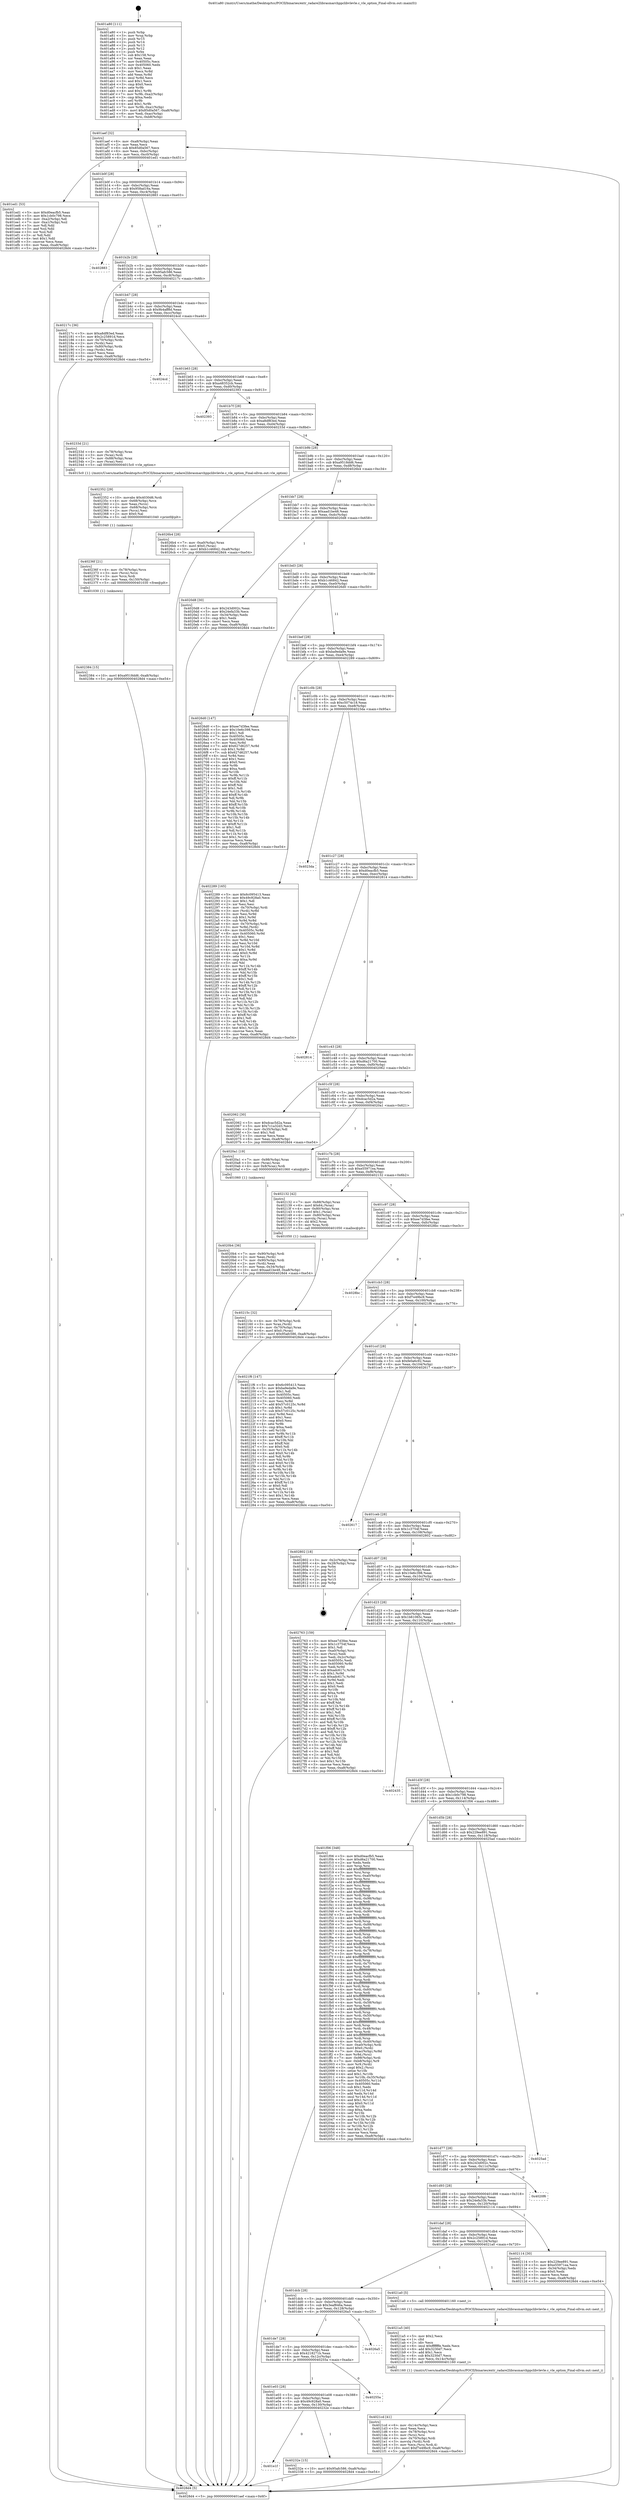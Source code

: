 digraph "0x401a80" {
  label = "0x401a80 (/mnt/c/Users/mathe/Desktop/tcc/POCII/binaries/extr_radare2librasmarchppclibvlevle.c_vle_option_Final-ollvm.out::main(0))"
  labelloc = "t"
  node[shape=record]

  Entry [label="",width=0.3,height=0.3,shape=circle,fillcolor=black,style=filled]
  "0x401aef" [label="{
     0x401aef [32]\l
     | [instrs]\l
     &nbsp;&nbsp;0x401aef \<+6\>: mov -0xa8(%rbp),%eax\l
     &nbsp;&nbsp;0x401af5 \<+2\>: mov %eax,%ecx\l
     &nbsp;&nbsp;0x401af7 \<+6\>: sub $0x85d0a567,%ecx\l
     &nbsp;&nbsp;0x401afd \<+6\>: mov %eax,-0xbc(%rbp)\l
     &nbsp;&nbsp;0x401b03 \<+6\>: mov %ecx,-0xc0(%rbp)\l
     &nbsp;&nbsp;0x401b09 \<+6\>: je 0000000000401ed1 \<main+0x451\>\l
  }"]
  "0x401ed1" [label="{
     0x401ed1 [53]\l
     | [instrs]\l
     &nbsp;&nbsp;0x401ed1 \<+5\>: mov $0xd0eacfb5,%eax\l
     &nbsp;&nbsp;0x401ed6 \<+5\>: mov $0x1cb0c798,%ecx\l
     &nbsp;&nbsp;0x401edb \<+6\>: mov -0xa2(%rbp),%dl\l
     &nbsp;&nbsp;0x401ee1 \<+7\>: mov -0xa1(%rbp),%sil\l
     &nbsp;&nbsp;0x401ee8 \<+3\>: mov %dl,%dil\l
     &nbsp;&nbsp;0x401eeb \<+3\>: and %sil,%dil\l
     &nbsp;&nbsp;0x401eee \<+3\>: xor %sil,%dl\l
     &nbsp;&nbsp;0x401ef1 \<+3\>: or %dl,%dil\l
     &nbsp;&nbsp;0x401ef4 \<+4\>: test $0x1,%dil\l
     &nbsp;&nbsp;0x401ef8 \<+3\>: cmovne %ecx,%eax\l
     &nbsp;&nbsp;0x401efb \<+6\>: mov %eax,-0xa8(%rbp)\l
     &nbsp;&nbsp;0x401f01 \<+5\>: jmp 00000000004028d4 \<main+0xe54\>\l
  }"]
  "0x401b0f" [label="{
     0x401b0f [28]\l
     | [instrs]\l
     &nbsp;&nbsp;0x401b0f \<+5\>: jmp 0000000000401b14 \<main+0x94\>\l
     &nbsp;&nbsp;0x401b14 \<+6\>: mov -0xbc(%rbp),%eax\l
     &nbsp;&nbsp;0x401b1a \<+5\>: sub $0x958ad16a,%eax\l
     &nbsp;&nbsp;0x401b1f \<+6\>: mov %eax,-0xc4(%rbp)\l
     &nbsp;&nbsp;0x401b25 \<+6\>: je 0000000000402883 \<main+0xe03\>\l
  }"]
  "0x4028d4" [label="{
     0x4028d4 [5]\l
     | [instrs]\l
     &nbsp;&nbsp;0x4028d4 \<+5\>: jmp 0000000000401aef \<main+0x6f\>\l
  }"]
  "0x401a80" [label="{
     0x401a80 [111]\l
     | [instrs]\l
     &nbsp;&nbsp;0x401a80 \<+1\>: push %rbp\l
     &nbsp;&nbsp;0x401a81 \<+3\>: mov %rsp,%rbp\l
     &nbsp;&nbsp;0x401a84 \<+2\>: push %r15\l
     &nbsp;&nbsp;0x401a86 \<+2\>: push %r14\l
     &nbsp;&nbsp;0x401a88 \<+2\>: push %r13\l
     &nbsp;&nbsp;0x401a8a \<+2\>: push %r12\l
     &nbsp;&nbsp;0x401a8c \<+1\>: push %rbx\l
     &nbsp;&nbsp;0x401a8d \<+7\>: sub $0x158,%rsp\l
     &nbsp;&nbsp;0x401a94 \<+2\>: xor %eax,%eax\l
     &nbsp;&nbsp;0x401a96 \<+7\>: mov 0x40505c,%ecx\l
     &nbsp;&nbsp;0x401a9d \<+7\>: mov 0x405060,%edx\l
     &nbsp;&nbsp;0x401aa4 \<+3\>: sub $0x1,%eax\l
     &nbsp;&nbsp;0x401aa7 \<+3\>: mov %ecx,%r8d\l
     &nbsp;&nbsp;0x401aaa \<+3\>: add %eax,%r8d\l
     &nbsp;&nbsp;0x401aad \<+4\>: imul %r8d,%ecx\l
     &nbsp;&nbsp;0x401ab1 \<+3\>: and $0x1,%ecx\l
     &nbsp;&nbsp;0x401ab4 \<+3\>: cmp $0x0,%ecx\l
     &nbsp;&nbsp;0x401ab7 \<+4\>: sete %r9b\l
     &nbsp;&nbsp;0x401abb \<+4\>: and $0x1,%r9b\l
     &nbsp;&nbsp;0x401abf \<+7\>: mov %r9b,-0xa2(%rbp)\l
     &nbsp;&nbsp;0x401ac6 \<+3\>: cmp $0xa,%edx\l
     &nbsp;&nbsp;0x401ac9 \<+4\>: setl %r9b\l
     &nbsp;&nbsp;0x401acd \<+4\>: and $0x1,%r9b\l
     &nbsp;&nbsp;0x401ad1 \<+7\>: mov %r9b,-0xa1(%rbp)\l
     &nbsp;&nbsp;0x401ad8 \<+10\>: movl $0x85d0a567,-0xa8(%rbp)\l
     &nbsp;&nbsp;0x401ae2 \<+6\>: mov %edi,-0xac(%rbp)\l
     &nbsp;&nbsp;0x401ae8 \<+7\>: mov %rsi,-0xb8(%rbp)\l
  }"]
  Exit [label="",width=0.3,height=0.3,shape=circle,fillcolor=black,style=filled,peripheries=2]
  "0x402883" [label="{
     0x402883\l
  }", style=dashed]
  "0x401b2b" [label="{
     0x401b2b [28]\l
     | [instrs]\l
     &nbsp;&nbsp;0x401b2b \<+5\>: jmp 0000000000401b30 \<main+0xb0\>\l
     &nbsp;&nbsp;0x401b30 \<+6\>: mov -0xbc(%rbp),%eax\l
     &nbsp;&nbsp;0x401b36 \<+5\>: sub $0x95afc586,%eax\l
     &nbsp;&nbsp;0x401b3b \<+6\>: mov %eax,-0xc8(%rbp)\l
     &nbsp;&nbsp;0x401b41 \<+6\>: je 000000000040217c \<main+0x6fc\>\l
  }"]
  "0x402384" [label="{
     0x402384 [15]\l
     | [instrs]\l
     &nbsp;&nbsp;0x402384 \<+10\>: movl $0xa9518dd6,-0xa8(%rbp)\l
     &nbsp;&nbsp;0x40238e \<+5\>: jmp 00000000004028d4 \<main+0xe54\>\l
  }"]
  "0x40217c" [label="{
     0x40217c [36]\l
     | [instrs]\l
     &nbsp;&nbsp;0x40217c \<+5\>: mov $0xa8df83ed,%eax\l
     &nbsp;&nbsp;0x402181 \<+5\>: mov $0x2c25891d,%ecx\l
     &nbsp;&nbsp;0x402186 \<+4\>: mov -0x70(%rbp),%rdx\l
     &nbsp;&nbsp;0x40218a \<+2\>: mov (%rdx),%esi\l
     &nbsp;&nbsp;0x40218c \<+4\>: mov -0x80(%rbp),%rdx\l
     &nbsp;&nbsp;0x402190 \<+2\>: cmp (%rdx),%esi\l
     &nbsp;&nbsp;0x402192 \<+3\>: cmovl %ecx,%eax\l
     &nbsp;&nbsp;0x402195 \<+6\>: mov %eax,-0xa8(%rbp)\l
     &nbsp;&nbsp;0x40219b \<+5\>: jmp 00000000004028d4 \<main+0xe54\>\l
  }"]
  "0x401b47" [label="{
     0x401b47 [28]\l
     | [instrs]\l
     &nbsp;&nbsp;0x401b47 \<+5\>: jmp 0000000000401b4c \<main+0xcc\>\l
     &nbsp;&nbsp;0x401b4c \<+6\>: mov -0xbc(%rbp),%eax\l
     &nbsp;&nbsp;0x401b52 \<+5\>: sub $0x9b4aff8d,%eax\l
     &nbsp;&nbsp;0x401b57 \<+6\>: mov %eax,-0xcc(%rbp)\l
     &nbsp;&nbsp;0x401b5d \<+6\>: je 00000000004024cd \<main+0xa4d\>\l
  }"]
  "0x40236f" [label="{
     0x40236f [21]\l
     | [instrs]\l
     &nbsp;&nbsp;0x40236f \<+4\>: mov -0x78(%rbp),%rcx\l
     &nbsp;&nbsp;0x402373 \<+3\>: mov (%rcx),%rcx\l
     &nbsp;&nbsp;0x402376 \<+3\>: mov %rcx,%rdi\l
     &nbsp;&nbsp;0x402379 \<+6\>: mov %eax,-0x150(%rbp)\l
     &nbsp;&nbsp;0x40237f \<+5\>: call 0000000000401030 \<free@plt\>\l
     | [calls]\l
     &nbsp;&nbsp;0x401030 \{1\} (unknown)\l
  }"]
  "0x4024cd" [label="{
     0x4024cd\l
  }", style=dashed]
  "0x401b63" [label="{
     0x401b63 [28]\l
     | [instrs]\l
     &nbsp;&nbsp;0x401b63 \<+5\>: jmp 0000000000401b68 \<main+0xe8\>\l
     &nbsp;&nbsp;0x401b68 \<+6\>: mov -0xbc(%rbp),%eax\l
     &nbsp;&nbsp;0x401b6e \<+5\>: sub $0xa48352cb,%eax\l
     &nbsp;&nbsp;0x401b73 \<+6\>: mov %eax,-0xd0(%rbp)\l
     &nbsp;&nbsp;0x401b79 \<+6\>: je 0000000000402393 \<main+0x913\>\l
  }"]
  "0x402352" [label="{
     0x402352 [29]\l
     | [instrs]\l
     &nbsp;&nbsp;0x402352 \<+10\>: movabs $0x4030d6,%rdi\l
     &nbsp;&nbsp;0x40235c \<+4\>: mov -0x68(%rbp),%rcx\l
     &nbsp;&nbsp;0x402360 \<+2\>: mov %eax,(%rcx)\l
     &nbsp;&nbsp;0x402362 \<+4\>: mov -0x68(%rbp),%rcx\l
     &nbsp;&nbsp;0x402366 \<+2\>: mov (%rcx),%esi\l
     &nbsp;&nbsp;0x402368 \<+2\>: mov $0x0,%al\l
     &nbsp;&nbsp;0x40236a \<+5\>: call 0000000000401040 \<printf@plt\>\l
     | [calls]\l
     &nbsp;&nbsp;0x401040 \{1\} (unknown)\l
  }"]
  "0x402393" [label="{
     0x402393\l
  }", style=dashed]
  "0x401b7f" [label="{
     0x401b7f [28]\l
     | [instrs]\l
     &nbsp;&nbsp;0x401b7f \<+5\>: jmp 0000000000401b84 \<main+0x104\>\l
     &nbsp;&nbsp;0x401b84 \<+6\>: mov -0xbc(%rbp),%eax\l
     &nbsp;&nbsp;0x401b8a \<+5\>: sub $0xa8df83ed,%eax\l
     &nbsp;&nbsp;0x401b8f \<+6\>: mov %eax,-0xd4(%rbp)\l
     &nbsp;&nbsp;0x401b95 \<+6\>: je 000000000040233d \<main+0x8bd\>\l
  }"]
  "0x401e1f" [label="{
     0x401e1f\l
  }", style=dashed]
  "0x40233d" [label="{
     0x40233d [21]\l
     | [instrs]\l
     &nbsp;&nbsp;0x40233d \<+4\>: mov -0x78(%rbp),%rax\l
     &nbsp;&nbsp;0x402341 \<+3\>: mov (%rax),%rdi\l
     &nbsp;&nbsp;0x402344 \<+7\>: mov -0x88(%rbp),%rax\l
     &nbsp;&nbsp;0x40234b \<+2\>: mov (%rax),%esi\l
     &nbsp;&nbsp;0x40234d \<+5\>: call 00000000004015c0 \<vle_option\>\l
     | [calls]\l
     &nbsp;&nbsp;0x4015c0 \{1\} (/mnt/c/Users/mathe/Desktop/tcc/POCII/binaries/extr_radare2librasmarchppclibvlevle.c_vle_option_Final-ollvm.out::vle_option)\l
  }"]
  "0x401b9b" [label="{
     0x401b9b [28]\l
     | [instrs]\l
     &nbsp;&nbsp;0x401b9b \<+5\>: jmp 0000000000401ba0 \<main+0x120\>\l
     &nbsp;&nbsp;0x401ba0 \<+6\>: mov -0xbc(%rbp),%eax\l
     &nbsp;&nbsp;0x401ba6 \<+5\>: sub $0xa9518dd6,%eax\l
     &nbsp;&nbsp;0x401bab \<+6\>: mov %eax,-0xd8(%rbp)\l
     &nbsp;&nbsp;0x401bb1 \<+6\>: je 00000000004026b4 \<main+0xc34\>\l
  }"]
  "0x40232e" [label="{
     0x40232e [15]\l
     | [instrs]\l
     &nbsp;&nbsp;0x40232e \<+10\>: movl $0x95afc586,-0xa8(%rbp)\l
     &nbsp;&nbsp;0x402338 \<+5\>: jmp 00000000004028d4 \<main+0xe54\>\l
  }"]
  "0x4026b4" [label="{
     0x4026b4 [28]\l
     | [instrs]\l
     &nbsp;&nbsp;0x4026b4 \<+7\>: mov -0xa0(%rbp),%rax\l
     &nbsp;&nbsp;0x4026bb \<+6\>: movl $0x0,(%rax)\l
     &nbsp;&nbsp;0x4026c1 \<+10\>: movl $0xb1c46842,-0xa8(%rbp)\l
     &nbsp;&nbsp;0x4026cb \<+5\>: jmp 00000000004028d4 \<main+0xe54\>\l
  }"]
  "0x401bb7" [label="{
     0x401bb7 [28]\l
     | [instrs]\l
     &nbsp;&nbsp;0x401bb7 \<+5\>: jmp 0000000000401bbc \<main+0x13c\>\l
     &nbsp;&nbsp;0x401bbc \<+6\>: mov -0xbc(%rbp),%eax\l
     &nbsp;&nbsp;0x401bc2 \<+5\>: sub $0xaad1be48,%eax\l
     &nbsp;&nbsp;0x401bc7 \<+6\>: mov %eax,-0xdc(%rbp)\l
     &nbsp;&nbsp;0x401bcd \<+6\>: je 00000000004020d8 \<main+0x658\>\l
  }"]
  "0x401e03" [label="{
     0x401e03 [28]\l
     | [instrs]\l
     &nbsp;&nbsp;0x401e03 \<+5\>: jmp 0000000000401e08 \<main+0x388\>\l
     &nbsp;&nbsp;0x401e08 \<+6\>: mov -0xbc(%rbp),%eax\l
     &nbsp;&nbsp;0x401e0e \<+5\>: sub $0x49c928a0,%eax\l
     &nbsp;&nbsp;0x401e13 \<+6\>: mov %eax,-0x130(%rbp)\l
     &nbsp;&nbsp;0x401e19 \<+6\>: je 000000000040232e \<main+0x8ae\>\l
  }"]
  "0x4020d8" [label="{
     0x4020d8 [30]\l
     | [instrs]\l
     &nbsp;&nbsp;0x4020d8 \<+5\>: mov $0x243d002c,%eax\l
     &nbsp;&nbsp;0x4020dd \<+5\>: mov $0x24efa33b,%ecx\l
     &nbsp;&nbsp;0x4020e2 \<+3\>: mov -0x34(%rbp),%edx\l
     &nbsp;&nbsp;0x4020e5 \<+3\>: cmp $0x1,%edx\l
     &nbsp;&nbsp;0x4020e8 \<+3\>: cmovl %ecx,%eax\l
     &nbsp;&nbsp;0x4020eb \<+6\>: mov %eax,-0xa8(%rbp)\l
     &nbsp;&nbsp;0x4020f1 \<+5\>: jmp 00000000004028d4 \<main+0xe54\>\l
  }"]
  "0x401bd3" [label="{
     0x401bd3 [28]\l
     | [instrs]\l
     &nbsp;&nbsp;0x401bd3 \<+5\>: jmp 0000000000401bd8 \<main+0x158\>\l
     &nbsp;&nbsp;0x401bd8 \<+6\>: mov -0xbc(%rbp),%eax\l
     &nbsp;&nbsp;0x401bde \<+5\>: sub $0xb1c46842,%eax\l
     &nbsp;&nbsp;0x401be3 \<+6\>: mov %eax,-0xe0(%rbp)\l
     &nbsp;&nbsp;0x401be9 \<+6\>: je 00000000004026d0 \<main+0xc50\>\l
  }"]
  "0x40255a" [label="{
     0x40255a\l
  }", style=dashed]
  "0x4026d0" [label="{
     0x4026d0 [147]\l
     | [instrs]\l
     &nbsp;&nbsp;0x4026d0 \<+5\>: mov $0xee7d3fee,%eax\l
     &nbsp;&nbsp;0x4026d5 \<+5\>: mov $0x10e6c398,%ecx\l
     &nbsp;&nbsp;0x4026da \<+2\>: mov $0x1,%dl\l
     &nbsp;&nbsp;0x4026dc \<+7\>: mov 0x40505c,%esi\l
     &nbsp;&nbsp;0x4026e3 \<+7\>: mov 0x405060,%edi\l
     &nbsp;&nbsp;0x4026ea \<+3\>: mov %esi,%r8d\l
     &nbsp;&nbsp;0x4026ed \<+7\>: add $0x627d6257,%r8d\l
     &nbsp;&nbsp;0x4026f4 \<+4\>: sub $0x1,%r8d\l
     &nbsp;&nbsp;0x4026f8 \<+7\>: sub $0x627d6257,%r8d\l
     &nbsp;&nbsp;0x4026ff \<+4\>: imul %r8d,%esi\l
     &nbsp;&nbsp;0x402703 \<+3\>: and $0x1,%esi\l
     &nbsp;&nbsp;0x402706 \<+3\>: cmp $0x0,%esi\l
     &nbsp;&nbsp;0x402709 \<+4\>: sete %r9b\l
     &nbsp;&nbsp;0x40270d \<+3\>: cmp $0xa,%edi\l
     &nbsp;&nbsp;0x402710 \<+4\>: setl %r10b\l
     &nbsp;&nbsp;0x402714 \<+3\>: mov %r9b,%r11b\l
     &nbsp;&nbsp;0x402717 \<+4\>: xor $0xff,%r11b\l
     &nbsp;&nbsp;0x40271b \<+3\>: mov %r10b,%bl\l
     &nbsp;&nbsp;0x40271e \<+3\>: xor $0xff,%bl\l
     &nbsp;&nbsp;0x402721 \<+3\>: xor $0x1,%dl\l
     &nbsp;&nbsp;0x402724 \<+3\>: mov %r11b,%r14b\l
     &nbsp;&nbsp;0x402727 \<+4\>: and $0xff,%r14b\l
     &nbsp;&nbsp;0x40272b \<+3\>: and %dl,%r9b\l
     &nbsp;&nbsp;0x40272e \<+3\>: mov %bl,%r15b\l
     &nbsp;&nbsp;0x402731 \<+4\>: and $0xff,%r15b\l
     &nbsp;&nbsp;0x402735 \<+3\>: and %dl,%r10b\l
     &nbsp;&nbsp;0x402738 \<+3\>: or %r9b,%r14b\l
     &nbsp;&nbsp;0x40273b \<+3\>: or %r10b,%r15b\l
     &nbsp;&nbsp;0x40273e \<+3\>: xor %r15b,%r14b\l
     &nbsp;&nbsp;0x402741 \<+3\>: or %bl,%r11b\l
     &nbsp;&nbsp;0x402744 \<+4\>: xor $0xff,%r11b\l
     &nbsp;&nbsp;0x402748 \<+3\>: or $0x1,%dl\l
     &nbsp;&nbsp;0x40274b \<+3\>: and %dl,%r11b\l
     &nbsp;&nbsp;0x40274e \<+3\>: or %r11b,%r14b\l
     &nbsp;&nbsp;0x402751 \<+4\>: test $0x1,%r14b\l
     &nbsp;&nbsp;0x402755 \<+3\>: cmovne %ecx,%eax\l
     &nbsp;&nbsp;0x402758 \<+6\>: mov %eax,-0xa8(%rbp)\l
     &nbsp;&nbsp;0x40275e \<+5\>: jmp 00000000004028d4 \<main+0xe54\>\l
  }"]
  "0x401bef" [label="{
     0x401bef [28]\l
     | [instrs]\l
     &nbsp;&nbsp;0x401bef \<+5\>: jmp 0000000000401bf4 \<main+0x174\>\l
     &nbsp;&nbsp;0x401bf4 \<+6\>: mov -0xbc(%rbp),%eax\l
     &nbsp;&nbsp;0x401bfa \<+5\>: sub $0xba9eda9e,%eax\l
     &nbsp;&nbsp;0x401bff \<+6\>: mov %eax,-0xe4(%rbp)\l
     &nbsp;&nbsp;0x401c05 \<+6\>: je 0000000000402289 \<main+0x809\>\l
  }"]
  "0x401de7" [label="{
     0x401de7 [28]\l
     | [instrs]\l
     &nbsp;&nbsp;0x401de7 \<+5\>: jmp 0000000000401dec \<main+0x36c\>\l
     &nbsp;&nbsp;0x401dec \<+6\>: mov -0xbc(%rbp),%eax\l
     &nbsp;&nbsp;0x401df2 \<+5\>: sub $0x4218271b,%eax\l
     &nbsp;&nbsp;0x401df7 \<+6\>: mov %eax,-0x12c(%rbp)\l
     &nbsp;&nbsp;0x401dfd \<+6\>: je 000000000040255a \<main+0xada\>\l
  }"]
  "0x402289" [label="{
     0x402289 [165]\l
     | [instrs]\l
     &nbsp;&nbsp;0x402289 \<+5\>: mov $0x6c095413,%eax\l
     &nbsp;&nbsp;0x40228e \<+5\>: mov $0x49c928a0,%ecx\l
     &nbsp;&nbsp;0x402293 \<+2\>: mov $0x1,%dl\l
     &nbsp;&nbsp;0x402295 \<+2\>: xor %esi,%esi\l
     &nbsp;&nbsp;0x402297 \<+4\>: mov -0x70(%rbp),%rdi\l
     &nbsp;&nbsp;0x40229b \<+3\>: mov (%rdi),%r8d\l
     &nbsp;&nbsp;0x40229e \<+3\>: mov %esi,%r9d\l
     &nbsp;&nbsp;0x4022a1 \<+4\>: sub $0x1,%r9d\l
     &nbsp;&nbsp;0x4022a5 \<+3\>: sub %r9d,%r8d\l
     &nbsp;&nbsp;0x4022a8 \<+4\>: mov -0x70(%rbp),%rdi\l
     &nbsp;&nbsp;0x4022ac \<+3\>: mov %r8d,(%rdi)\l
     &nbsp;&nbsp;0x4022af \<+8\>: mov 0x40505c,%r8d\l
     &nbsp;&nbsp;0x4022b7 \<+8\>: mov 0x405060,%r9d\l
     &nbsp;&nbsp;0x4022bf \<+3\>: sub $0x1,%esi\l
     &nbsp;&nbsp;0x4022c2 \<+3\>: mov %r8d,%r10d\l
     &nbsp;&nbsp;0x4022c5 \<+3\>: add %esi,%r10d\l
     &nbsp;&nbsp;0x4022c8 \<+4\>: imul %r10d,%r8d\l
     &nbsp;&nbsp;0x4022cc \<+4\>: and $0x1,%r8d\l
     &nbsp;&nbsp;0x4022d0 \<+4\>: cmp $0x0,%r8d\l
     &nbsp;&nbsp;0x4022d4 \<+4\>: sete %r11b\l
     &nbsp;&nbsp;0x4022d8 \<+4\>: cmp $0xa,%r9d\l
     &nbsp;&nbsp;0x4022dc \<+3\>: setl %bl\l
     &nbsp;&nbsp;0x4022df \<+3\>: mov %r11b,%r14b\l
     &nbsp;&nbsp;0x4022e2 \<+4\>: xor $0xff,%r14b\l
     &nbsp;&nbsp;0x4022e6 \<+3\>: mov %bl,%r15b\l
     &nbsp;&nbsp;0x4022e9 \<+4\>: xor $0xff,%r15b\l
     &nbsp;&nbsp;0x4022ed \<+3\>: xor $0x1,%dl\l
     &nbsp;&nbsp;0x4022f0 \<+3\>: mov %r14b,%r12b\l
     &nbsp;&nbsp;0x4022f3 \<+4\>: and $0xff,%r12b\l
     &nbsp;&nbsp;0x4022f7 \<+3\>: and %dl,%r11b\l
     &nbsp;&nbsp;0x4022fa \<+3\>: mov %r15b,%r13b\l
     &nbsp;&nbsp;0x4022fd \<+4\>: and $0xff,%r13b\l
     &nbsp;&nbsp;0x402301 \<+2\>: and %dl,%bl\l
     &nbsp;&nbsp;0x402303 \<+3\>: or %r11b,%r12b\l
     &nbsp;&nbsp;0x402306 \<+3\>: or %bl,%r13b\l
     &nbsp;&nbsp;0x402309 \<+3\>: xor %r13b,%r12b\l
     &nbsp;&nbsp;0x40230c \<+3\>: or %r15b,%r14b\l
     &nbsp;&nbsp;0x40230f \<+4\>: xor $0xff,%r14b\l
     &nbsp;&nbsp;0x402313 \<+3\>: or $0x1,%dl\l
     &nbsp;&nbsp;0x402316 \<+3\>: and %dl,%r14b\l
     &nbsp;&nbsp;0x402319 \<+3\>: or %r14b,%r12b\l
     &nbsp;&nbsp;0x40231c \<+4\>: test $0x1,%r12b\l
     &nbsp;&nbsp;0x402320 \<+3\>: cmovne %ecx,%eax\l
     &nbsp;&nbsp;0x402323 \<+6\>: mov %eax,-0xa8(%rbp)\l
     &nbsp;&nbsp;0x402329 \<+5\>: jmp 00000000004028d4 \<main+0xe54\>\l
  }"]
  "0x401c0b" [label="{
     0x401c0b [28]\l
     | [instrs]\l
     &nbsp;&nbsp;0x401c0b \<+5\>: jmp 0000000000401c10 \<main+0x190\>\l
     &nbsp;&nbsp;0x401c10 \<+6\>: mov -0xbc(%rbp),%eax\l
     &nbsp;&nbsp;0x401c16 \<+5\>: sub $0xc5074c18,%eax\l
     &nbsp;&nbsp;0x401c1b \<+6\>: mov %eax,-0xe8(%rbp)\l
     &nbsp;&nbsp;0x401c21 \<+6\>: je 00000000004023da \<main+0x95a\>\l
  }"]
  "0x4026a5" [label="{
     0x4026a5\l
  }", style=dashed]
  "0x4023da" [label="{
     0x4023da\l
  }", style=dashed]
  "0x401c27" [label="{
     0x401c27 [28]\l
     | [instrs]\l
     &nbsp;&nbsp;0x401c27 \<+5\>: jmp 0000000000401c2c \<main+0x1ac\>\l
     &nbsp;&nbsp;0x401c2c \<+6\>: mov -0xbc(%rbp),%eax\l
     &nbsp;&nbsp;0x401c32 \<+5\>: sub $0xd0eacfb5,%eax\l
     &nbsp;&nbsp;0x401c37 \<+6\>: mov %eax,-0xec(%rbp)\l
     &nbsp;&nbsp;0x401c3d \<+6\>: je 0000000000402814 \<main+0xd94\>\l
  }"]
  "0x4021cd" [label="{
     0x4021cd [41]\l
     | [instrs]\l
     &nbsp;&nbsp;0x4021cd \<+6\>: mov -0x14c(%rbp),%ecx\l
     &nbsp;&nbsp;0x4021d3 \<+3\>: imul %eax,%ecx\l
     &nbsp;&nbsp;0x4021d6 \<+4\>: mov -0x78(%rbp),%rsi\l
     &nbsp;&nbsp;0x4021da \<+3\>: mov (%rsi),%rsi\l
     &nbsp;&nbsp;0x4021dd \<+4\>: mov -0x70(%rbp),%rdi\l
     &nbsp;&nbsp;0x4021e1 \<+3\>: movslq (%rdi),%rdi\l
     &nbsp;&nbsp;0x4021e4 \<+3\>: mov %ecx,(%rsi,%rdi,4)\l
     &nbsp;&nbsp;0x4021e7 \<+10\>: movl $0xf7e49bc9,-0xa8(%rbp)\l
     &nbsp;&nbsp;0x4021f1 \<+5\>: jmp 00000000004028d4 \<main+0xe54\>\l
  }"]
  "0x402814" [label="{
     0x402814\l
  }", style=dashed]
  "0x401c43" [label="{
     0x401c43 [28]\l
     | [instrs]\l
     &nbsp;&nbsp;0x401c43 \<+5\>: jmp 0000000000401c48 \<main+0x1c8\>\l
     &nbsp;&nbsp;0x401c48 \<+6\>: mov -0xbc(%rbp),%eax\l
     &nbsp;&nbsp;0x401c4e \<+5\>: sub $0xd6a21700,%eax\l
     &nbsp;&nbsp;0x401c53 \<+6\>: mov %eax,-0xf0(%rbp)\l
     &nbsp;&nbsp;0x401c59 \<+6\>: je 0000000000402062 \<main+0x5e2\>\l
  }"]
  "0x4021a5" [label="{
     0x4021a5 [40]\l
     | [instrs]\l
     &nbsp;&nbsp;0x4021a5 \<+5\>: mov $0x2,%ecx\l
     &nbsp;&nbsp;0x4021aa \<+1\>: cltd\l
     &nbsp;&nbsp;0x4021ab \<+2\>: idiv %ecx\l
     &nbsp;&nbsp;0x4021ad \<+6\>: imul $0xfffffffe,%edx,%ecx\l
     &nbsp;&nbsp;0x4021b3 \<+6\>: add $0x3230d7,%ecx\l
     &nbsp;&nbsp;0x4021b9 \<+3\>: add $0x1,%ecx\l
     &nbsp;&nbsp;0x4021bc \<+6\>: sub $0x3230d7,%ecx\l
     &nbsp;&nbsp;0x4021c2 \<+6\>: mov %ecx,-0x14c(%rbp)\l
     &nbsp;&nbsp;0x4021c8 \<+5\>: call 0000000000401160 \<next_i\>\l
     | [calls]\l
     &nbsp;&nbsp;0x401160 \{1\} (/mnt/c/Users/mathe/Desktop/tcc/POCII/binaries/extr_radare2librasmarchppclibvlevle.c_vle_option_Final-ollvm.out::next_i)\l
  }"]
  "0x402062" [label="{
     0x402062 [30]\l
     | [instrs]\l
     &nbsp;&nbsp;0x402062 \<+5\>: mov $0xdcac5d2a,%eax\l
     &nbsp;&nbsp;0x402067 \<+5\>: mov $0x7c1a32d3,%ecx\l
     &nbsp;&nbsp;0x40206c \<+3\>: mov -0x35(%rbp),%dl\l
     &nbsp;&nbsp;0x40206f \<+3\>: test $0x1,%dl\l
     &nbsp;&nbsp;0x402072 \<+3\>: cmovne %ecx,%eax\l
     &nbsp;&nbsp;0x402075 \<+6\>: mov %eax,-0xa8(%rbp)\l
     &nbsp;&nbsp;0x40207b \<+5\>: jmp 00000000004028d4 \<main+0xe54\>\l
  }"]
  "0x401c5f" [label="{
     0x401c5f [28]\l
     | [instrs]\l
     &nbsp;&nbsp;0x401c5f \<+5\>: jmp 0000000000401c64 \<main+0x1e4\>\l
     &nbsp;&nbsp;0x401c64 \<+6\>: mov -0xbc(%rbp),%eax\l
     &nbsp;&nbsp;0x401c6a \<+5\>: sub $0xdcac5d2a,%eax\l
     &nbsp;&nbsp;0x401c6f \<+6\>: mov %eax,-0xf4(%rbp)\l
     &nbsp;&nbsp;0x401c75 \<+6\>: je 00000000004020a1 \<main+0x621\>\l
  }"]
  "0x401dcb" [label="{
     0x401dcb [28]\l
     | [instrs]\l
     &nbsp;&nbsp;0x401dcb \<+5\>: jmp 0000000000401dd0 \<main+0x350\>\l
     &nbsp;&nbsp;0x401dd0 \<+6\>: mov -0xbc(%rbp),%eax\l
     &nbsp;&nbsp;0x401dd6 \<+5\>: sub $0x3eaf846a,%eax\l
     &nbsp;&nbsp;0x401ddb \<+6\>: mov %eax,-0x128(%rbp)\l
     &nbsp;&nbsp;0x401de1 \<+6\>: je 00000000004026a5 \<main+0xc25\>\l
  }"]
  "0x4020a1" [label="{
     0x4020a1 [19]\l
     | [instrs]\l
     &nbsp;&nbsp;0x4020a1 \<+7\>: mov -0x98(%rbp),%rax\l
     &nbsp;&nbsp;0x4020a8 \<+3\>: mov (%rax),%rax\l
     &nbsp;&nbsp;0x4020ab \<+4\>: mov 0x8(%rax),%rdi\l
     &nbsp;&nbsp;0x4020af \<+5\>: call 0000000000401060 \<atoi@plt\>\l
     | [calls]\l
     &nbsp;&nbsp;0x401060 \{1\} (unknown)\l
  }"]
  "0x401c7b" [label="{
     0x401c7b [28]\l
     | [instrs]\l
     &nbsp;&nbsp;0x401c7b \<+5\>: jmp 0000000000401c80 \<main+0x200\>\l
     &nbsp;&nbsp;0x401c80 \<+6\>: mov -0xbc(%rbp),%eax\l
     &nbsp;&nbsp;0x401c86 \<+5\>: sub $0xe55971ea,%eax\l
     &nbsp;&nbsp;0x401c8b \<+6\>: mov %eax,-0xf8(%rbp)\l
     &nbsp;&nbsp;0x401c91 \<+6\>: je 0000000000402132 \<main+0x6b2\>\l
  }"]
  "0x4021a0" [label="{
     0x4021a0 [5]\l
     | [instrs]\l
     &nbsp;&nbsp;0x4021a0 \<+5\>: call 0000000000401160 \<next_i\>\l
     | [calls]\l
     &nbsp;&nbsp;0x401160 \{1\} (/mnt/c/Users/mathe/Desktop/tcc/POCII/binaries/extr_radare2librasmarchppclibvlevle.c_vle_option_Final-ollvm.out::next_i)\l
  }"]
  "0x402132" [label="{
     0x402132 [42]\l
     | [instrs]\l
     &nbsp;&nbsp;0x402132 \<+7\>: mov -0x88(%rbp),%rax\l
     &nbsp;&nbsp;0x402139 \<+6\>: movl $0x64,(%rax)\l
     &nbsp;&nbsp;0x40213f \<+4\>: mov -0x80(%rbp),%rax\l
     &nbsp;&nbsp;0x402143 \<+6\>: movl $0x1,(%rax)\l
     &nbsp;&nbsp;0x402149 \<+4\>: mov -0x80(%rbp),%rax\l
     &nbsp;&nbsp;0x40214d \<+3\>: movslq (%rax),%rax\l
     &nbsp;&nbsp;0x402150 \<+4\>: shl $0x2,%rax\l
     &nbsp;&nbsp;0x402154 \<+3\>: mov %rax,%rdi\l
     &nbsp;&nbsp;0x402157 \<+5\>: call 0000000000401050 \<malloc@plt\>\l
     | [calls]\l
     &nbsp;&nbsp;0x401050 \{1\} (unknown)\l
  }"]
  "0x401c97" [label="{
     0x401c97 [28]\l
     | [instrs]\l
     &nbsp;&nbsp;0x401c97 \<+5\>: jmp 0000000000401c9c \<main+0x21c\>\l
     &nbsp;&nbsp;0x401c9c \<+6\>: mov -0xbc(%rbp),%eax\l
     &nbsp;&nbsp;0x401ca2 \<+5\>: sub $0xee7d3fee,%eax\l
     &nbsp;&nbsp;0x401ca7 \<+6\>: mov %eax,-0xfc(%rbp)\l
     &nbsp;&nbsp;0x401cad \<+6\>: je 00000000004028bc \<main+0xe3c\>\l
  }"]
  "0x40215c" [label="{
     0x40215c [32]\l
     | [instrs]\l
     &nbsp;&nbsp;0x40215c \<+4\>: mov -0x78(%rbp),%rdi\l
     &nbsp;&nbsp;0x402160 \<+3\>: mov %rax,(%rdi)\l
     &nbsp;&nbsp;0x402163 \<+4\>: mov -0x70(%rbp),%rax\l
     &nbsp;&nbsp;0x402167 \<+6\>: movl $0x0,(%rax)\l
     &nbsp;&nbsp;0x40216d \<+10\>: movl $0x95afc586,-0xa8(%rbp)\l
     &nbsp;&nbsp;0x402177 \<+5\>: jmp 00000000004028d4 \<main+0xe54\>\l
  }"]
  "0x4028bc" [label="{
     0x4028bc\l
  }", style=dashed]
  "0x401cb3" [label="{
     0x401cb3 [28]\l
     | [instrs]\l
     &nbsp;&nbsp;0x401cb3 \<+5\>: jmp 0000000000401cb8 \<main+0x238\>\l
     &nbsp;&nbsp;0x401cb8 \<+6\>: mov -0xbc(%rbp),%eax\l
     &nbsp;&nbsp;0x401cbe \<+5\>: sub $0xf7e49bc9,%eax\l
     &nbsp;&nbsp;0x401cc3 \<+6\>: mov %eax,-0x100(%rbp)\l
     &nbsp;&nbsp;0x401cc9 \<+6\>: je 00000000004021f6 \<main+0x776\>\l
  }"]
  "0x401daf" [label="{
     0x401daf [28]\l
     | [instrs]\l
     &nbsp;&nbsp;0x401daf \<+5\>: jmp 0000000000401db4 \<main+0x334\>\l
     &nbsp;&nbsp;0x401db4 \<+6\>: mov -0xbc(%rbp),%eax\l
     &nbsp;&nbsp;0x401dba \<+5\>: sub $0x2c25891d,%eax\l
     &nbsp;&nbsp;0x401dbf \<+6\>: mov %eax,-0x124(%rbp)\l
     &nbsp;&nbsp;0x401dc5 \<+6\>: je 00000000004021a0 \<main+0x720\>\l
  }"]
  "0x4021f6" [label="{
     0x4021f6 [147]\l
     | [instrs]\l
     &nbsp;&nbsp;0x4021f6 \<+5\>: mov $0x6c095413,%eax\l
     &nbsp;&nbsp;0x4021fb \<+5\>: mov $0xba9eda9e,%ecx\l
     &nbsp;&nbsp;0x402200 \<+2\>: mov $0x1,%dl\l
     &nbsp;&nbsp;0x402202 \<+7\>: mov 0x40505c,%esi\l
     &nbsp;&nbsp;0x402209 \<+7\>: mov 0x405060,%edi\l
     &nbsp;&nbsp;0x402210 \<+3\>: mov %esi,%r8d\l
     &nbsp;&nbsp;0x402213 \<+7\>: add $0x57c0125c,%r8d\l
     &nbsp;&nbsp;0x40221a \<+4\>: sub $0x1,%r8d\l
     &nbsp;&nbsp;0x40221e \<+7\>: sub $0x57c0125c,%r8d\l
     &nbsp;&nbsp;0x402225 \<+4\>: imul %r8d,%esi\l
     &nbsp;&nbsp;0x402229 \<+3\>: and $0x1,%esi\l
     &nbsp;&nbsp;0x40222c \<+3\>: cmp $0x0,%esi\l
     &nbsp;&nbsp;0x40222f \<+4\>: sete %r9b\l
     &nbsp;&nbsp;0x402233 \<+3\>: cmp $0xa,%edi\l
     &nbsp;&nbsp;0x402236 \<+4\>: setl %r10b\l
     &nbsp;&nbsp;0x40223a \<+3\>: mov %r9b,%r11b\l
     &nbsp;&nbsp;0x40223d \<+4\>: xor $0xff,%r11b\l
     &nbsp;&nbsp;0x402241 \<+3\>: mov %r10b,%bl\l
     &nbsp;&nbsp;0x402244 \<+3\>: xor $0xff,%bl\l
     &nbsp;&nbsp;0x402247 \<+3\>: xor $0x0,%dl\l
     &nbsp;&nbsp;0x40224a \<+3\>: mov %r11b,%r14b\l
     &nbsp;&nbsp;0x40224d \<+4\>: and $0x0,%r14b\l
     &nbsp;&nbsp;0x402251 \<+3\>: and %dl,%r9b\l
     &nbsp;&nbsp;0x402254 \<+3\>: mov %bl,%r15b\l
     &nbsp;&nbsp;0x402257 \<+4\>: and $0x0,%r15b\l
     &nbsp;&nbsp;0x40225b \<+3\>: and %dl,%r10b\l
     &nbsp;&nbsp;0x40225e \<+3\>: or %r9b,%r14b\l
     &nbsp;&nbsp;0x402261 \<+3\>: or %r10b,%r15b\l
     &nbsp;&nbsp;0x402264 \<+3\>: xor %r15b,%r14b\l
     &nbsp;&nbsp;0x402267 \<+3\>: or %bl,%r11b\l
     &nbsp;&nbsp;0x40226a \<+4\>: xor $0xff,%r11b\l
     &nbsp;&nbsp;0x40226e \<+3\>: or $0x0,%dl\l
     &nbsp;&nbsp;0x402271 \<+3\>: and %dl,%r11b\l
     &nbsp;&nbsp;0x402274 \<+3\>: or %r11b,%r14b\l
     &nbsp;&nbsp;0x402277 \<+4\>: test $0x1,%r14b\l
     &nbsp;&nbsp;0x40227b \<+3\>: cmovne %ecx,%eax\l
     &nbsp;&nbsp;0x40227e \<+6\>: mov %eax,-0xa8(%rbp)\l
     &nbsp;&nbsp;0x402284 \<+5\>: jmp 00000000004028d4 \<main+0xe54\>\l
  }"]
  "0x401ccf" [label="{
     0x401ccf [28]\l
     | [instrs]\l
     &nbsp;&nbsp;0x401ccf \<+5\>: jmp 0000000000401cd4 \<main+0x254\>\l
     &nbsp;&nbsp;0x401cd4 \<+6\>: mov -0xbc(%rbp),%eax\l
     &nbsp;&nbsp;0x401cda \<+5\>: sub $0xfe0a6c92,%eax\l
     &nbsp;&nbsp;0x401cdf \<+6\>: mov %eax,-0x104(%rbp)\l
     &nbsp;&nbsp;0x401ce5 \<+6\>: je 0000000000402617 \<main+0xb97\>\l
  }"]
  "0x402114" [label="{
     0x402114 [30]\l
     | [instrs]\l
     &nbsp;&nbsp;0x402114 \<+5\>: mov $0x229ee891,%eax\l
     &nbsp;&nbsp;0x402119 \<+5\>: mov $0xe55971ea,%ecx\l
     &nbsp;&nbsp;0x40211e \<+3\>: mov -0x34(%rbp),%edx\l
     &nbsp;&nbsp;0x402121 \<+3\>: cmp $0x0,%edx\l
     &nbsp;&nbsp;0x402124 \<+3\>: cmove %ecx,%eax\l
     &nbsp;&nbsp;0x402127 \<+6\>: mov %eax,-0xa8(%rbp)\l
     &nbsp;&nbsp;0x40212d \<+5\>: jmp 00000000004028d4 \<main+0xe54\>\l
  }"]
  "0x402617" [label="{
     0x402617\l
  }", style=dashed]
  "0x401ceb" [label="{
     0x401ceb [28]\l
     | [instrs]\l
     &nbsp;&nbsp;0x401ceb \<+5\>: jmp 0000000000401cf0 \<main+0x270\>\l
     &nbsp;&nbsp;0x401cf0 \<+6\>: mov -0xbc(%rbp),%eax\l
     &nbsp;&nbsp;0x401cf6 \<+5\>: sub $0x1c3754f,%eax\l
     &nbsp;&nbsp;0x401cfb \<+6\>: mov %eax,-0x108(%rbp)\l
     &nbsp;&nbsp;0x401d01 \<+6\>: je 0000000000402802 \<main+0xd82\>\l
  }"]
  "0x401d93" [label="{
     0x401d93 [28]\l
     | [instrs]\l
     &nbsp;&nbsp;0x401d93 \<+5\>: jmp 0000000000401d98 \<main+0x318\>\l
     &nbsp;&nbsp;0x401d98 \<+6\>: mov -0xbc(%rbp),%eax\l
     &nbsp;&nbsp;0x401d9e \<+5\>: sub $0x24efa33b,%eax\l
     &nbsp;&nbsp;0x401da3 \<+6\>: mov %eax,-0x120(%rbp)\l
     &nbsp;&nbsp;0x401da9 \<+6\>: je 0000000000402114 \<main+0x694\>\l
  }"]
  "0x402802" [label="{
     0x402802 [18]\l
     | [instrs]\l
     &nbsp;&nbsp;0x402802 \<+3\>: mov -0x2c(%rbp),%eax\l
     &nbsp;&nbsp;0x402805 \<+4\>: lea -0x28(%rbp),%rsp\l
     &nbsp;&nbsp;0x402809 \<+1\>: pop %rbx\l
     &nbsp;&nbsp;0x40280a \<+2\>: pop %r12\l
     &nbsp;&nbsp;0x40280c \<+2\>: pop %r13\l
     &nbsp;&nbsp;0x40280e \<+2\>: pop %r14\l
     &nbsp;&nbsp;0x402810 \<+2\>: pop %r15\l
     &nbsp;&nbsp;0x402812 \<+1\>: pop %rbp\l
     &nbsp;&nbsp;0x402813 \<+1\>: ret\l
  }"]
  "0x401d07" [label="{
     0x401d07 [28]\l
     | [instrs]\l
     &nbsp;&nbsp;0x401d07 \<+5\>: jmp 0000000000401d0c \<main+0x28c\>\l
     &nbsp;&nbsp;0x401d0c \<+6\>: mov -0xbc(%rbp),%eax\l
     &nbsp;&nbsp;0x401d12 \<+5\>: sub $0x10e6c398,%eax\l
     &nbsp;&nbsp;0x401d17 \<+6\>: mov %eax,-0x10c(%rbp)\l
     &nbsp;&nbsp;0x401d1d \<+6\>: je 0000000000402763 \<main+0xce3\>\l
  }"]
  "0x4020f6" [label="{
     0x4020f6\l
  }", style=dashed]
  "0x402763" [label="{
     0x402763 [159]\l
     | [instrs]\l
     &nbsp;&nbsp;0x402763 \<+5\>: mov $0xee7d3fee,%eax\l
     &nbsp;&nbsp;0x402768 \<+5\>: mov $0x1c3754f,%ecx\l
     &nbsp;&nbsp;0x40276d \<+2\>: mov $0x1,%dl\l
     &nbsp;&nbsp;0x40276f \<+7\>: mov -0xa0(%rbp),%rsi\l
     &nbsp;&nbsp;0x402776 \<+2\>: mov (%rsi),%edi\l
     &nbsp;&nbsp;0x402778 \<+3\>: mov %edi,-0x2c(%rbp)\l
     &nbsp;&nbsp;0x40277b \<+7\>: mov 0x40505c,%edi\l
     &nbsp;&nbsp;0x402782 \<+8\>: mov 0x405060,%r8d\l
     &nbsp;&nbsp;0x40278a \<+3\>: mov %edi,%r9d\l
     &nbsp;&nbsp;0x40278d \<+7\>: add $0xadc617c,%r9d\l
     &nbsp;&nbsp;0x402794 \<+4\>: sub $0x1,%r9d\l
     &nbsp;&nbsp;0x402798 \<+7\>: sub $0xadc617c,%r9d\l
     &nbsp;&nbsp;0x40279f \<+4\>: imul %r9d,%edi\l
     &nbsp;&nbsp;0x4027a3 \<+3\>: and $0x1,%edi\l
     &nbsp;&nbsp;0x4027a6 \<+3\>: cmp $0x0,%edi\l
     &nbsp;&nbsp;0x4027a9 \<+4\>: sete %r10b\l
     &nbsp;&nbsp;0x4027ad \<+4\>: cmp $0xa,%r8d\l
     &nbsp;&nbsp;0x4027b1 \<+4\>: setl %r11b\l
     &nbsp;&nbsp;0x4027b5 \<+3\>: mov %r10b,%bl\l
     &nbsp;&nbsp;0x4027b8 \<+3\>: xor $0xff,%bl\l
     &nbsp;&nbsp;0x4027bb \<+3\>: mov %r11b,%r14b\l
     &nbsp;&nbsp;0x4027be \<+4\>: xor $0xff,%r14b\l
     &nbsp;&nbsp;0x4027c2 \<+3\>: xor $0x1,%dl\l
     &nbsp;&nbsp;0x4027c5 \<+3\>: mov %bl,%r15b\l
     &nbsp;&nbsp;0x4027c8 \<+4\>: and $0xff,%r15b\l
     &nbsp;&nbsp;0x4027cc \<+3\>: and %dl,%r10b\l
     &nbsp;&nbsp;0x4027cf \<+3\>: mov %r14b,%r12b\l
     &nbsp;&nbsp;0x4027d2 \<+4\>: and $0xff,%r12b\l
     &nbsp;&nbsp;0x4027d6 \<+3\>: and %dl,%r11b\l
     &nbsp;&nbsp;0x4027d9 \<+3\>: or %r10b,%r15b\l
     &nbsp;&nbsp;0x4027dc \<+3\>: or %r11b,%r12b\l
     &nbsp;&nbsp;0x4027df \<+3\>: xor %r12b,%r15b\l
     &nbsp;&nbsp;0x4027e2 \<+3\>: or %r14b,%bl\l
     &nbsp;&nbsp;0x4027e5 \<+3\>: xor $0xff,%bl\l
     &nbsp;&nbsp;0x4027e8 \<+3\>: or $0x1,%dl\l
     &nbsp;&nbsp;0x4027eb \<+2\>: and %dl,%bl\l
     &nbsp;&nbsp;0x4027ed \<+3\>: or %bl,%r15b\l
     &nbsp;&nbsp;0x4027f0 \<+4\>: test $0x1,%r15b\l
     &nbsp;&nbsp;0x4027f4 \<+3\>: cmovne %ecx,%eax\l
     &nbsp;&nbsp;0x4027f7 \<+6\>: mov %eax,-0xa8(%rbp)\l
     &nbsp;&nbsp;0x4027fd \<+5\>: jmp 00000000004028d4 \<main+0xe54\>\l
  }"]
  "0x401d23" [label="{
     0x401d23 [28]\l
     | [instrs]\l
     &nbsp;&nbsp;0x401d23 \<+5\>: jmp 0000000000401d28 \<main+0x2a8\>\l
     &nbsp;&nbsp;0x401d28 \<+6\>: mov -0xbc(%rbp),%eax\l
     &nbsp;&nbsp;0x401d2e \<+5\>: sub $0x1b61065c,%eax\l
     &nbsp;&nbsp;0x401d33 \<+6\>: mov %eax,-0x110(%rbp)\l
     &nbsp;&nbsp;0x401d39 \<+6\>: je 0000000000402435 \<main+0x9b5\>\l
  }"]
  "0x401d77" [label="{
     0x401d77 [28]\l
     | [instrs]\l
     &nbsp;&nbsp;0x401d77 \<+5\>: jmp 0000000000401d7c \<main+0x2fc\>\l
     &nbsp;&nbsp;0x401d7c \<+6\>: mov -0xbc(%rbp),%eax\l
     &nbsp;&nbsp;0x401d82 \<+5\>: sub $0x243d002c,%eax\l
     &nbsp;&nbsp;0x401d87 \<+6\>: mov %eax,-0x11c(%rbp)\l
     &nbsp;&nbsp;0x401d8d \<+6\>: je 00000000004020f6 \<main+0x676\>\l
  }"]
  "0x402435" [label="{
     0x402435\l
  }", style=dashed]
  "0x401d3f" [label="{
     0x401d3f [28]\l
     | [instrs]\l
     &nbsp;&nbsp;0x401d3f \<+5\>: jmp 0000000000401d44 \<main+0x2c4\>\l
     &nbsp;&nbsp;0x401d44 \<+6\>: mov -0xbc(%rbp),%eax\l
     &nbsp;&nbsp;0x401d4a \<+5\>: sub $0x1cb0c798,%eax\l
     &nbsp;&nbsp;0x401d4f \<+6\>: mov %eax,-0x114(%rbp)\l
     &nbsp;&nbsp;0x401d55 \<+6\>: je 0000000000401f06 \<main+0x486\>\l
  }"]
  "0x4025ad" [label="{
     0x4025ad\l
  }", style=dashed]
  "0x401f06" [label="{
     0x401f06 [348]\l
     | [instrs]\l
     &nbsp;&nbsp;0x401f06 \<+5\>: mov $0xd0eacfb5,%eax\l
     &nbsp;&nbsp;0x401f0b \<+5\>: mov $0xd6a21700,%ecx\l
     &nbsp;&nbsp;0x401f10 \<+2\>: xor %edx,%edx\l
     &nbsp;&nbsp;0x401f12 \<+3\>: mov %rsp,%rsi\l
     &nbsp;&nbsp;0x401f15 \<+4\>: add $0xfffffffffffffff0,%rsi\l
     &nbsp;&nbsp;0x401f19 \<+3\>: mov %rsi,%rsp\l
     &nbsp;&nbsp;0x401f1c \<+7\>: mov %rsi,-0xa0(%rbp)\l
     &nbsp;&nbsp;0x401f23 \<+3\>: mov %rsp,%rsi\l
     &nbsp;&nbsp;0x401f26 \<+4\>: add $0xfffffffffffffff0,%rsi\l
     &nbsp;&nbsp;0x401f2a \<+3\>: mov %rsi,%rsp\l
     &nbsp;&nbsp;0x401f2d \<+3\>: mov %rsp,%rdi\l
     &nbsp;&nbsp;0x401f30 \<+4\>: add $0xfffffffffffffff0,%rdi\l
     &nbsp;&nbsp;0x401f34 \<+3\>: mov %rdi,%rsp\l
     &nbsp;&nbsp;0x401f37 \<+7\>: mov %rdi,-0x98(%rbp)\l
     &nbsp;&nbsp;0x401f3e \<+3\>: mov %rsp,%rdi\l
     &nbsp;&nbsp;0x401f41 \<+4\>: add $0xfffffffffffffff0,%rdi\l
     &nbsp;&nbsp;0x401f45 \<+3\>: mov %rdi,%rsp\l
     &nbsp;&nbsp;0x401f48 \<+7\>: mov %rdi,-0x90(%rbp)\l
     &nbsp;&nbsp;0x401f4f \<+3\>: mov %rsp,%rdi\l
     &nbsp;&nbsp;0x401f52 \<+4\>: add $0xfffffffffffffff0,%rdi\l
     &nbsp;&nbsp;0x401f56 \<+3\>: mov %rdi,%rsp\l
     &nbsp;&nbsp;0x401f59 \<+7\>: mov %rdi,-0x88(%rbp)\l
     &nbsp;&nbsp;0x401f60 \<+3\>: mov %rsp,%rdi\l
     &nbsp;&nbsp;0x401f63 \<+4\>: add $0xfffffffffffffff0,%rdi\l
     &nbsp;&nbsp;0x401f67 \<+3\>: mov %rdi,%rsp\l
     &nbsp;&nbsp;0x401f6a \<+4\>: mov %rdi,-0x80(%rbp)\l
     &nbsp;&nbsp;0x401f6e \<+3\>: mov %rsp,%rdi\l
     &nbsp;&nbsp;0x401f71 \<+4\>: add $0xfffffffffffffff0,%rdi\l
     &nbsp;&nbsp;0x401f75 \<+3\>: mov %rdi,%rsp\l
     &nbsp;&nbsp;0x401f78 \<+4\>: mov %rdi,-0x78(%rbp)\l
     &nbsp;&nbsp;0x401f7c \<+3\>: mov %rsp,%rdi\l
     &nbsp;&nbsp;0x401f7f \<+4\>: add $0xfffffffffffffff0,%rdi\l
     &nbsp;&nbsp;0x401f83 \<+3\>: mov %rdi,%rsp\l
     &nbsp;&nbsp;0x401f86 \<+4\>: mov %rdi,-0x70(%rbp)\l
     &nbsp;&nbsp;0x401f8a \<+3\>: mov %rsp,%rdi\l
     &nbsp;&nbsp;0x401f8d \<+4\>: add $0xfffffffffffffff0,%rdi\l
     &nbsp;&nbsp;0x401f91 \<+3\>: mov %rdi,%rsp\l
     &nbsp;&nbsp;0x401f94 \<+4\>: mov %rdi,-0x68(%rbp)\l
     &nbsp;&nbsp;0x401f98 \<+3\>: mov %rsp,%rdi\l
     &nbsp;&nbsp;0x401f9b \<+4\>: add $0xfffffffffffffff0,%rdi\l
     &nbsp;&nbsp;0x401f9f \<+3\>: mov %rdi,%rsp\l
     &nbsp;&nbsp;0x401fa2 \<+4\>: mov %rdi,-0x60(%rbp)\l
     &nbsp;&nbsp;0x401fa6 \<+3\>: mov %rsp,%rdi\l
     &nbsp;&nbsp;0x401fa9 \<+4\>: add $0xfffffffffffffff0,%rdi\l
     &nbsp;&nbsp;0x401fad \<+3\>: mov %rdi,%rsp\l
     &nbsp;&nbsp;0x401fb0 \<+4\>: mov %rdi,-0x58(%rbp)\l
     &nbsp;&nbsp;0x401fb4 \<+3\>: mov %rsp,%rdi\l
     &nbsp;&nbsp;0x401fb7 \<+4\>: add $0xfffffffffffffff0,%rdi\l
     &nbsp;&nbsp;0x401fbb \<+3\>: mov %rdi,%rsp\l
     &nbsp;&nbsp;0x401fbe \<+4\>: mov %rdi,-0x50(%rbp)\l
     &nbsp;&nbsp;0x401fc2 \<+3\>: mov %rsp,%rdi\l
     &nbsp;&nbsp;0x401fc5 \<+4\>: add $0xfffffffffffffff0,%rdi\l
     &nbsp;&nbsp;0x401fc9 \<+3\>: mov %rdi,%rsp\l
     &nbsp;&nbsp;0x401fcc \<+4\>: mov %rdi,-0x48(%rbp)\l
     &nbsp;&nbsp;0x401fd0 \<+3\>: mov %rsp,%rdi\l
     &nbsp;&nbsp;0x401fd3 \<+4\>: add $0xfffffffffffffff0,%rdi\l
     &nbsp;&nbsp;0x401fd7 \<+3\>: mov %rdi,%rsp\l
     &nbsp;&nbsp;0x401fda \<+4\>: mov %rdi,-0x40(%rbp)\l
     &nbsp;&nbsp;0x401fde \<+7\>: mov -0xa0(%rbp),%rdi\l
     &nbsp;&nbsp;0x401fe5 \<+6\>: movl $0x0,(%rdi)\l
     &nbsp;&nbsp;0x401feb \<+7\>: mov -0xac(%rbp),%r8d\l
     &nbsp;&nbsp;0x401ff2 \<+3\>: mov %r8d,(%rsi)\l
     &nbsp;&nbsp;0x401ff5 \<+7\>: mov -0x98(%rbp),%rdi\l
     &nbsp;&nbsp;0x401ffc \<+7\>: mov -0xb8(%rbp),%r9\l
     &nbsp;&nbsp;0x402003 \<+3\>: mov %r9,(%rdi)\l
     &nbsp;&nbsp;0x402006 \<+3\>: cmpl $0x2,(%rsi)\l
     &nbsp;&nbsp;0x402009 \<+4\>: setne %r10b\l
     &nbsp;&nbsp;0x40200d \<+4\>: and $0x1,%r10b\l
     &nbsp;&nbsp;0x402011 \<+4\>: mov %r10b,-0x35(%rbp)\l
     &nbsp;&nbsp;0x402015 \<+8\>: mov 0x40505c,%r11d\l
     &nbsp;&nbsp;0x40201d \<+7\>: mov 0x405060,%ebx\l
     &nbsp;&nbsp;0x402024 \<+3\>: sub $0x1,%edx\l
     &nbsp;&nbsp;0x402027 \<+3\>: mov %r11d,%r14d\l
     &nbsp;&nbsp;0x40202a \<+3\>: add %edx,%r14d\l
     &nbsp;&nbsp;0x40202d \<+4\>: imul %r14d,%r11d\l
     &nbsp;&nbsp;0x402031 \<+4\>: and $0x1,%r11d\l
     &nbsp;&nbsp;0x402035 \<+4\>: cmp $0x0,%r11d\l
     &nbsp;&nbsp;0x402039 \<+4\>: sete %r10b\l
     &nbsp;&nbsp;0x40203d \<+3\>: cmp $0xa,%ebx\l
     &nbsp;&nbsp;0x402040 \<+4\>: setl %r15b\l
     &nbsp;&nbsp;0x402044 \<+3\>: mov %r10b,%r12b\l
     &nbsp;&nbsp;0x402047 \<+3\>: and %r15b,%r12b\l
     &nbsp;&nbsp;0x40204a \<+3\>: xor %r15b,%r10b\l
     &nbsp;&nbsp;0x40204d \<+3\>: or %r10b,%r12b\l
     &nbsp;&nbsp;0x402050 \<+4\>: test $0x1,%r12b\l
     &nbsp;&nbsp;0x402054 \<+3\>: cmovne %ecx,%eax\l
     &nbsp;&nbsp;0x402057 \<+6\>: mov %eax,-0xa8(%rbp)\l
     &nbsp;&nbsp;0x40205d \<+5\>: jmp 00000000004028d4 \<main+0xe54\>\l
  }"]
  "0x401d5b" [label="{
     0x401d5b [28]\l
     | [instrs]\l
     &nbsp;&nbsp;0x401d5b \<+5\>: jmp 0000000000401d60 \<main+0x2e0\>\l
     &nbsp;&nbsp;0x401d60 \<+6\>: mov -0xbc(%rbp),%eax\l
     &nbsp;&nbsp;0x401d66 \<+5\>: sub $0x229ee891,%eax\l
     &nbsp;&nbsp;0x401d6b \<+6\>: mov %eax,-0x118(%rbp)\l
     &nbsp;&nbsp;0x401d71 \<+6\>: je 00000000004025ad \<main+0xb2d\>\l
  }"]
  "0x4020b4" [label="{
     0x4020b4 [36]\l
     | [instrs]\l
     &nbsp;&nbsp;0x4020b4 \<+7\>: mov -0x90(%rbp),%rdi\l
     &nbsp;&nbsp;0x4020bb \<+2\>: mov %eax,(%rdi)\l
     &nbsp;&nbsp;0x4020bd \<+7\>: mov -0x90(%rbp),%rdi\l
     &nbsp;&nbsp;0x4020c4 \<+2\>: mov (%rdi),%eax\l
     &nbsp;&nbsp;0x4020c6 \<+3\>: mov %eax,-0x34(%rbp)\l
     &nbsp;&nbsp;0x4020c9 \<+10\>: movl $0xaad1be48,-0xa8(%rbp)\l
     &nbsp;&nbsp;0x4020d3 \<+5\>: jmp 00000000004028d4 \<main+0xe54\>\l
  }"]
  Entry -> "0x401a80" [label=" 1"]
  "0x401aef" -> "0x401ed1" [label=" 1"]
  "0x401aef" -> "0x401b0f" [label=" 17"]
  "0x401ed1" -> "0x4028d4" [label=" 1"]
  "0x401a80" -> "0x401aef" [label=" 1"]
  "0x4028d4" -> "0x401aef" [label=" 17"]
  "0x402802" -> Exit [label=" 1"]
  "0x401b0f" -> "0x402883" [label=" 0"]
  "0x401b0f" -> "0x401b2b" [label=" 17"]
  "0x402763" -> "0x4028d4" [label=" 1"]
  "0x401b2b" -> "0x40217c" [label=" 2"]
  "0x401b2b" -> "0x401b47" [label=" 15"]
  "0x4026d0" -> "0x4028d4" [label=" 1"]
  "0x401b47" -> "0x4024cd" [label=" 0"]
  "0x401b47" -> "0x401b63" [label=" 15"]
  "0x4026b4" -> "0x4028d4" [label=" 1"]
  "0x401b63" -> "0x402393" [label=" 0"]
  "0x401b63" -> "0x401b7f" [label=" 15"]
  "0x402384" -> "0x4028d4" [label=" 1"]
  "0x401b7f" -> "0x40233d" [label=" 1"]
  "0x401b7f" -> "0x401b9b" [label=" 14"]
  "0x40236f" -> "0x402384" [label=" 1"]
  "0x401b9b" -> "0x4026b4" [label=" 1"]
  "0x401b9b" -> "0x401bb7" [label=" 13"]
  "0x402352" -> "0x40236f" [label=" 1"]
  "0x401bb7" -> "0x4020d8" [label=" 1"]
  "0x401bb7" -> "0x401bd3" [label=" 12"]
  "0x40232e" -> "0x4028d4" [label=" 1"]
  "0x401bd3" -> "0x4026d0" [label=" 1"]
  "0x401bd3" -> "0x401bef" [label=" 11"]
  "0x401e03" -> "0x401e1f" [label=" 0"]
  "0x401bef" -> "0x402289" [label=" 1"]
  "0x401bef" -> "0x401c0b" [label=" 10"]
  "0x40233d" -> "0x402352" [label=" 1"]
  "0x401c0b" -> "0x4023da" [label=" 0"]
  "0x401c0b" -> "0x401c27" [label=" 10"]
  "0x401de7" -> "0x401e03" [label=" 1"]
  "0x401c27" -> "0x402814" [label=" 0"]
  "0x401c27" -> "0x401c43" [label=" 10"]
  "0x401e03" -> "0x40232e" [label=" 1"]
  "0x401c43" -> "0x402062" [label=" 1"]
  "0x401c43" -> "0x401c5f" [label=" 9"]
  "0x401dcb" -> "0x401de7" [label=" 1"]
  "0x401c5f" -> "0x4020a1" [label=" 1"]
  "0x401c5f" -> "0x401c7b" [label=" 8"]
  "0x401dcb" -> "0x4026a5" [label=" 0"]
  "0x401c7b" -> "0x402132" [label=" 1"]
  "0x401c7b" -> "0x401c97" [label=" 7"]
  "0x401de7" -> "0x40255a" [label=" 0"]
  "0x401c97" -> "0x4028bc" [label=" 0"]
  "0x401c97" -> "0x401cb3" [label=" 7"]
  "0x4021f6" -> "0x4028d4" [label=" 1"]
  "0x401cb3" -> "0x4021f6" [label=" 1"]
  "0x401cb3" -> "0x401ccf" [label=" 6"]
  "0x4021cd" -> "0x4028d4" [label=" 1"]
  "0x401ccf" -> "0x402617" [label=" 0"]
  "0x401ccf" -> "0x401ceb" [label=" 6"]
  "0x4021a5" -> "0x4021cd" [label=" 1"]
  "0x401ceb" -> "0x402802" [label=" 1"]
  "0x401ceb" -> "0x401d07" [label=" 5"]
  "0x401daf" -> "0x401dcb" [label=" 1"]
  "0x401d07" -> "0x402763" [label=" 1"]
  "0x401d07" -> "0x401d23" [label=" 4"]
  "0x401daf" -> "0x4021a0" [label=" 1"]
  "0x401d23" -> "0x402435" [label=" 0"]
  "0x401d23" -> "0x401d3f" [label=" 4"]
  "0x40217c" -> "0x4028d4" [label=" 2"]
  "0x401d3f" -> "0x401f06" [label=" 1"]
  "0x401d3f" -> "0x401d5b" [label=" 3"]
  "0x40215c" -> "0x4028d4" [label=" 1"]
  "0x401f06" -> "0x4028d4" [label=" 1"]
  "0x402062" -> "0x4028d4" [label=" 1"]
  "0x4020a1" -> "0x4020b4" [label=" 1"]
  "0x4020b4" -> "0x4028d4" [label=" 1"]
  "0x4020d8" -> "0x4028d4" [label=" 1"]
  "0x402132" -> "0x40215c" [label=" 1"]
  "0x401d5b" -> "0x4025ad" [label=" 0"]
  "0x401d5b" -> "0x401d77" [label=" 3"]
  "0x402289" -> "0x4028d4" [label=" 1"]
  "0x401d77" -> "0x4020f6" [label=" 0"]
  "0x401d77" -> "0x401d93" [label=" 3"]
  "0x4021a0" -> "0x4021a5" [label=" 1"]
  "0x401d93" -> "0x402114" [label=" 1"]
  "0x401d93" -> "0x401daf" [label=" 2"]
  "0x402114" -> "0x4028d4" [label=" 1"]
}
